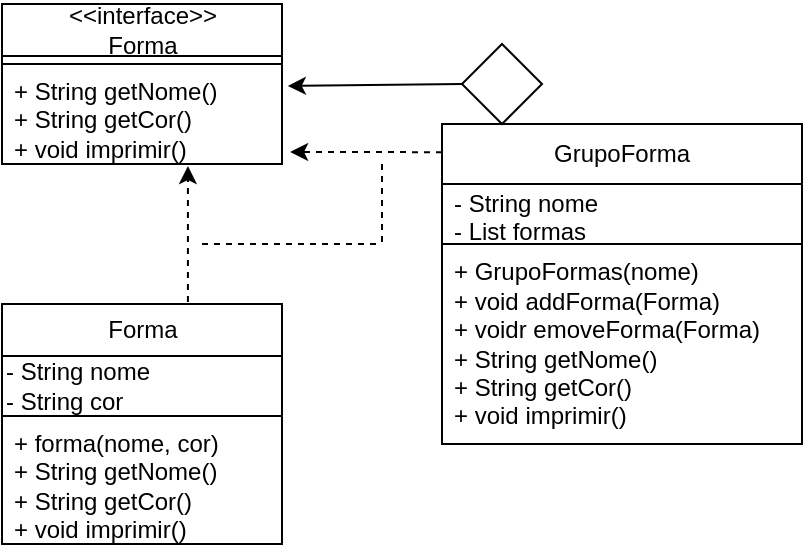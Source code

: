 <mxfile>
    <diagram id="FV1s3ZicXbtBwObBkq-W" name="Page-1">
        <mxGraphModel dx="531" dy="271" grid="1" gridSize="10" guides="1" tooltips="1" connect="1" arrows="1" fold="1" page="1" pageScale="1" pageWidth="850" pageHeight="1100" math="0" shadow="0">
            <root>
                <mxCell id="0"/>
                <mxCell id="1" parent="0"/>
                <mxCell id="2" value="Forma" style="swimlane;fontStyle=0;childLayout=stackLayout;horizontal=1;startSize=26;fillColor=none;horizontalStack=0;resizeParent=1;resizeParentMax=0;resizeLast=0;collapsible=1;marginBottom=0;html=1;" parent="1" vertex="1">
                    <mxGeometry x="80" y="230" width="140" height="120" as="geometry"/>
                </mxCell>
                <mxCell id="6" value="&lt;span style=&quot;&quot;&gt;- String nome&lt;/span&gt;&lt;br style=&quot;&quot;&gt;&lt;div style=&quot;&quot;&gt;&lt;span style=&quot;background-color: initial;&quot;&gt;- String cor&lt;/span&gt;&lt;/div&gt;" style="text;html=1;strokeColor=none;fillColor=none;align=left;verticalAlign=middle;whiteSpace=wrap;rounded=0;" parent="2" vertex="1">
                    <mxGeometry y="26" width="140" height="30" as="geometry"/>
                </mxCell>
                <mxCell id="3" value="+ forma(nome, cor)&lt;br&gt;+ String getNome()&lt;br&gt;+ String getCor()&lt;br&gt;+ void imprimir()" style="text;strokeColor=default;fillColor=none;align=left;verticalAlign=top;spacingLeft=4;spacingRight=4;overflow=hidden;rotatable=0;points=[[0,0.5],[1,0.5]];portConstraint=eastwest;whiteSpace=wrap;html=1;" parent="2" vertex="1">
                    <mxGeometry y="56" width="140" height="64" as="geometry"/>
                </mxCell>
                <mxCell id="7" value="GrupoForma" style="swimlane;fontStyle=0;childLayout=stackLayout;horizontal=1;startSize=30;horizontalStack=0;resizeParent=1;resizeParentMax=0;resizeLast=0;collapsible=1;marginBottom=0;whiteSpace=wrap;html=1;strokeColor=default;" parent="1" vertex="1">
                    <mxGeometry x="300" y="140" width="180" height="160" as="geometry"/>
                </mxCell>
                <mxCell id="8" value="- String nome&lt;br&gt;- List formas" style="text;strokeColor=none;fillColor=none;align=left;verticalAlign=middle;spacingLeft=4;spacingRight=4;overflow=hidden;points=[[0,0.5],[1,0.5]];portConstraint=eastwest;rotatable=0;whiteSpace=wrap;html=1;" parent="7" vertex="1">
                    <mxGeometry y="30" width="180" height="30" as="geometry"/>
                </mxCell>
                <mxCell id="9" value="+ GrupoFormas(nome)&lt;br&gt;+ void addForma(Forma)&lt;br&gt;+ voidr emoveForma(Forma)&lt;br&gt;+ String getNome()&lt;br&gt;+ String getCor()&lt;br&gt;+ void imprimir()" style="text;strokeColor=default;fillColor=none;align=left;verticalAlign=middle;spacingLeft=4;spacingRight=4;overflow=hidden;points=[[0,0.5],[1,0.5]];portConstraint=eastwest;rotatable=0;whiteSpace=wrap;html=1;" parent="7" vertex="1">
                    <mxGeometry y="60" width="180" height="100" as="geometry"/>
                </mxCell>
                <mxCell id="11" value="&amp;lt;&amp;lt;interface&amp;gt;&amp;gt;&lt;br&gt;Forma" style="swimlane;fontStyle=0;childLayout=stackLayout;horizontal=1;startSize=26;fillColor=none;horizontalStack=0;resizeParent=1;resizeParentMax=0;resizeLast=0;collapsible=1;marginBottom=0;html=1;" parent="1" vertex="1">
                    <mxGeometry x="80" y="80" width="140" height="80" as="geometry"/>
                </mxCell>
                <mxCell id="14" value="" style="text;html=1;strokeColor=default;fillColor=none;align=center;verticalAlign=middle;whiteSpace=wrap;rounded=0;" parent="11" vertex="1">
                    <mxGeometry y="26" width="140" height="4" as="geometry"/>
                </mxCell>
                <mxCell id="13" value="+ String getNome()&lt;br&gt;+ String getCor()&lt;br&gt;+ void imprimir()" style="text;strokeColor=default;fillColor=none;align=left;verticalAlign=top;spacingLeft=4;spacingRight=4;overflow=hidden;rotatable=0;points=[[0,0.5],[1,0.5]];portConstraint=eastwest;whiteSpace=wrap;html=1;" parent="11" vertex="1">
                    <mxGeometry y="30" width="140" height="50" as="geometry"/>
                </mxCell>
                <mxCell id="15" value="" style="rhombus;whiteSpace=wrap;html=1;" parent="1" vertex="1">
                    <mxGeometry x="310" y="100" width="40" height="40" as="geometry"/>
                </mxCell>
                <mxCell id="16" value="" style="endArrow=classic;html=1;exitX=0;exitY=0.5;exitDx=0;exitDy=0;entryX=1.021;entryY=0.22;entryDx=0;entryDy=0;entryPerimeter=0;" parent="1" source="15" target="13" edge="1">
                    <mxGeometry width="50" height="50" relative="1" as="geometry">
                        <mxPoint x="250" y="270" as="sourcePoint"/>
                        <mxPoint x="230" y="120" as="targetPoint"/>
                    </mxGeometry>
                </mxCell>
                <mxCell id="19" value="" style="endArrow=classic;html=1;entryX=0.664;entryY=1.02;entryDx=0;entryDy=0;entryPerimeter=0;dashed=1;exitX=0.664;exitY=-0.008;exitDx=0;exitDy=0;exitPerimeter=0;" parent="1" source="2" target="13" edge="1">
                    <mxGeometry width="50" height="50" relative="1" as="geometry">
                        <mxPoint x="173" y="230" as="sourcePoint"/>
                        <mxPoint x="300" y="220" as="targetPoint"/>
                    </mxGeometry>
                </mxCell>
                <mxCell id="20" value="" style="endArrow=classic;html=1;dashed=1;entryX=1.029;entryY=0.88;entryDx=0;entryDy=0;entryPerimeter=0;exitX=0;exitY=0.088;exitDx=0;exitDy=0;exitPerimeter=0;" parent="1" source="7" target="13" edge="1">
                    <mxGeometry width="50" height="50" relative="1" as="geometry">
                        <mxPoint x="290" y="150" as="sourcePoint"/>
                        <mxPoint x="300" y="220" as="targetPoint"/>
                    </mxGeometry>
                </mxCell>
                <mxCell id="22" value="" style="endArrow=none;dashed=1;html=1;" edge="1" parent="1">
                    <mxGeometry width="50" height="50" relative="1" as="geometry">
                        <mxPoint x="180" y="200" as="sourcePoint"/>
                        <mxPoint x="270" y="200" as="targetPoint"/>
                    </mxGeometry>
                </mxCell>
                <mxCell id="23" value="" style="endArrow=none;dashed=1;html=1;" edge="1" parent="1">
                    <mxGeometry width="50" height="50" relative="1" as="geometry">
                        <mxPoint x="270" y="160" as="sourcePoint"/>
                        <mxPoint x="270" y="200" as="targetPoint"/>
                    </mxGeometry>
                </mxCell>
            </root>
        </mxGraphModel>
    </diagram>
</mxfile>